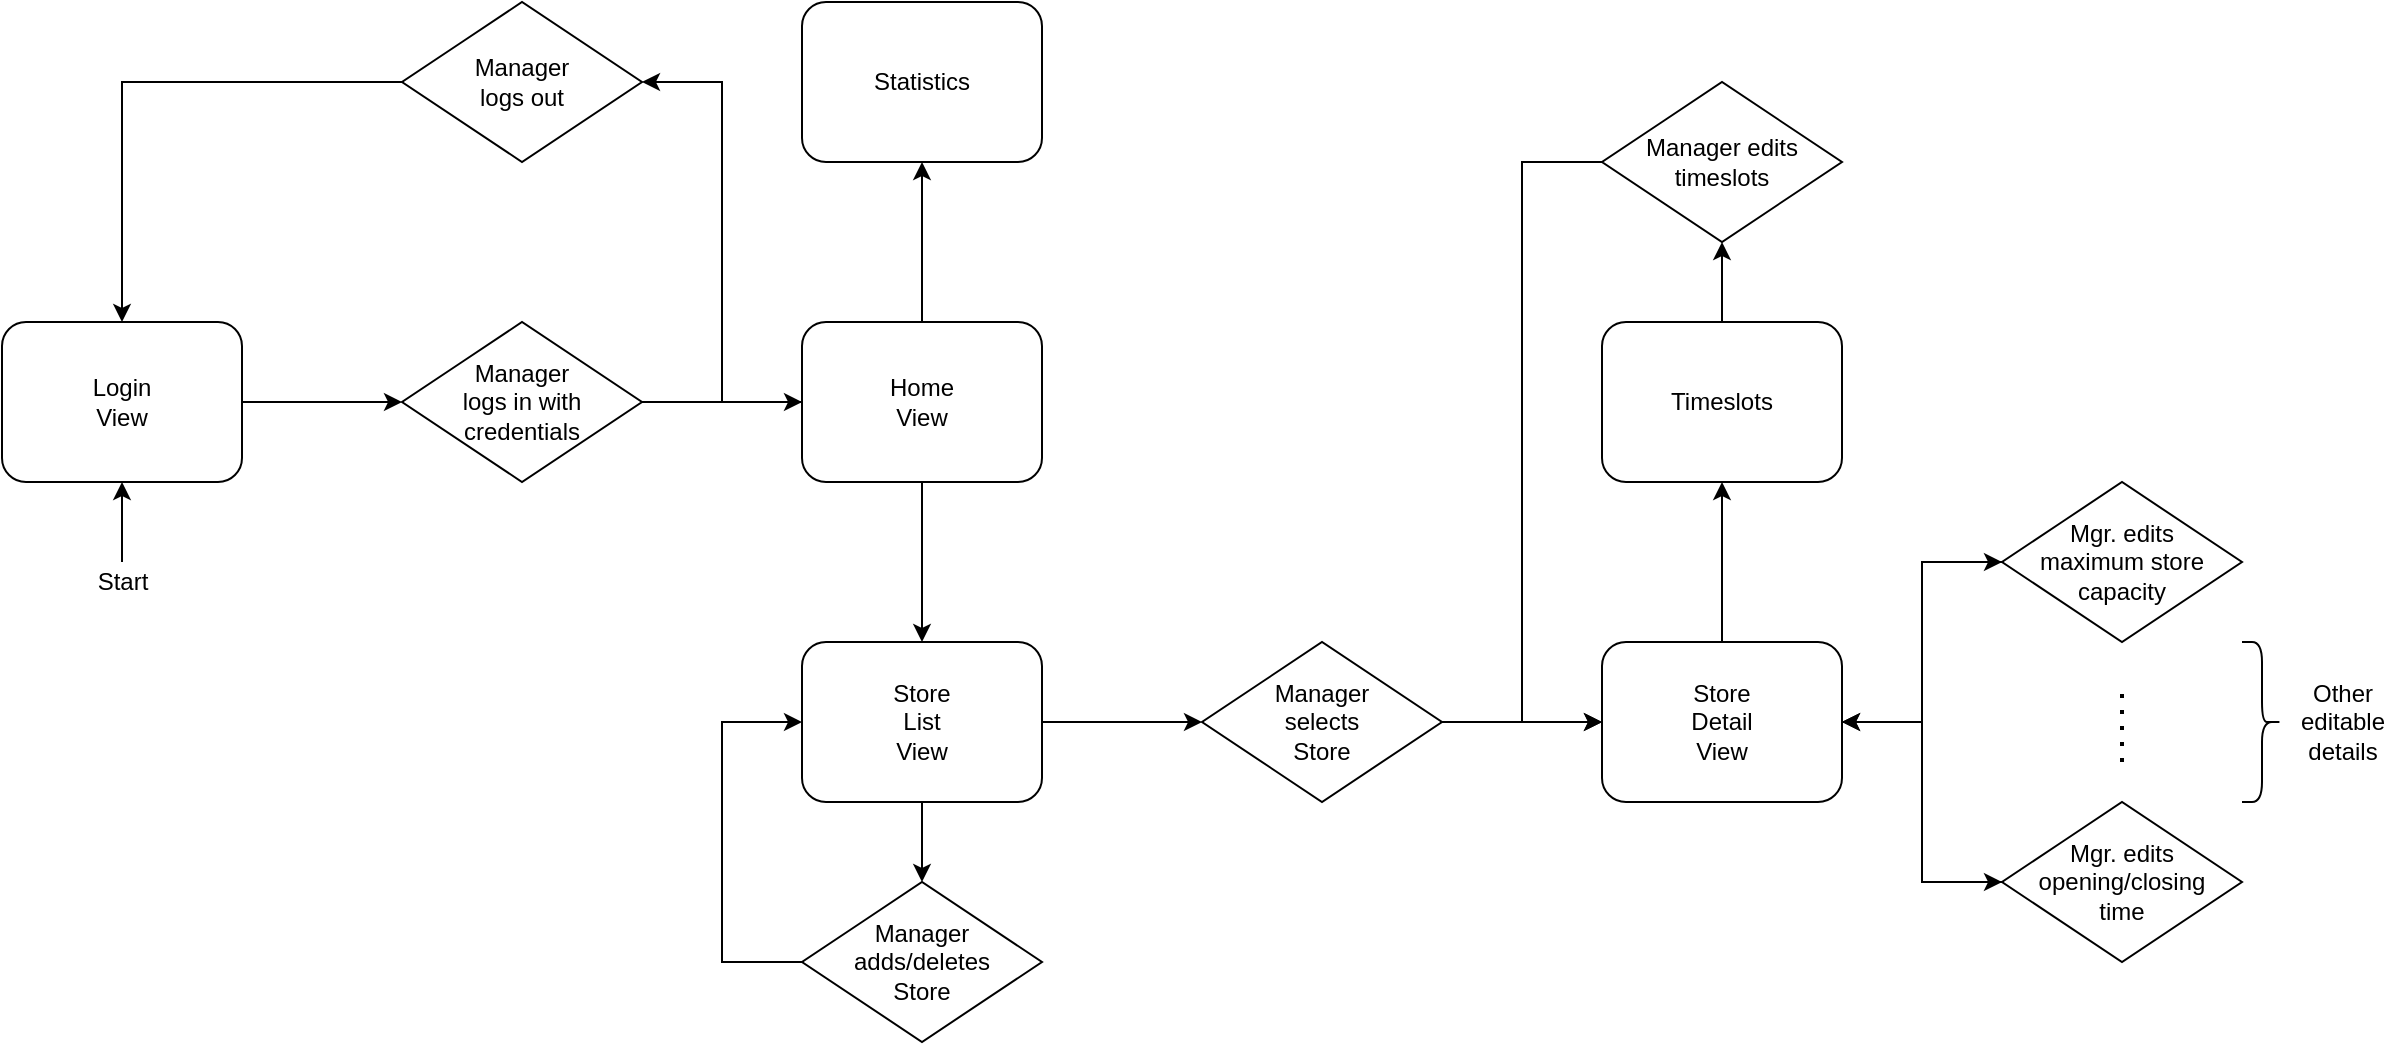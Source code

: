 <mxfile version="13.10.0" type="embed">
    <diagram id="IpK1Z5qdyYahEFoORbv7" name="Page-1">
        <mxGraphModel dx="806" dy="829" grid="1" gridSize="10" guides="1" tooltips="1" connect="1" arrows="1" fold="1" page="1" pageScale="1" pageWidth="1100" pageHeight="850" math="0" shadow="0">
            <root>
                <mxCell id="0"/>
                <mxCell id="1" parent="0"/>
                <mxCell id="4" value="" style="edgeStyle=orthogonalEdgeStyle;rounded=0;orthogonalLoop=1;jettySize=auto;html=1;" parent="1" source="2" target="3" edge="1">
                    <mxGeometry relative="1" as="geometry"/>
                </mxCell>
                <mxCell id="2" value="Login&lt;br&gt;View" style="rounded=1;whiteSpace=wrap;html=1;" parent="1" vertex="1">
                    <mxGeometry x="40" y="240" width="120" height="80" as="geometry"/>
                </mxCell>
                <mxCell id="6" style="edgeStyle=orthogonalEdgeStyle;rounded=0;orthogonalLoop=1;jettySize=auto;html=1;exitX=1;exitY=0.5;exitDx=0;exitDy=0;" parent="1" source="3" target="5" edge="1">
                    <mxGeometry relative="1" as="geometry"/>
                </mxCell>
                <mxCell id="3" value="Manager&lt;br&gt;logs&amp;nbsp;in with&lt;br&gt;credentials" style="rhombus;whiteSpace=wrap;html=1;rounded=1;arcSize=0;" parent="1" vertex="1">
                    <mxGeometry x="240" y="240" width="120" height="80" as="geometry"/>
                </mxCell>
                <mxCell id="8" value="" style="edgeStyle=orthogonalEdgeStyle;rounded=0;orthogonalLoop=1;jettySize=auto;html=1;" parent="1" source="5" target="7" edge="1">
                    <mxGeometry relative="1" as="geometry"/>
                </mxCell>
                <mxCell id="10" value="" style="edgeStyle=orthogonalEdgeStyle;rounded=0;orthogonalLoop=1;jettySize=auto;html=1;" parent="1" source="5" target="9" edge="1">
                    <mxGeometry relative="1" as="geometry"/>
                </mxCell>
                <mxCell id="38" style="edgeStyle=orthogonalEdgeStyle;rounded=0;orthogonalLoop=1;jettySize=auto;html=1;exitX=0;exitY=0.5;exitDx=0;exitDy=0;entryX=1;entryY=0.5;entryDx=0;entryDy=0;" edge="1" parent="1" source="5" target="39">
                    <mxGeometry relative="1" as="geometry">
                        <mxPoint x="380" y="200" as="targetPoint"/>
                    </mxGeometry>
                </mxCell>
                <mxCell id="5" value="Home&lt;br&gt;View" style="rounded=1;whiteSpace=wrap;html=1;" parent="1" vertex="1">
                    <mxGeometry x="440" y="240" width="120" height="80" as="geometry"/>
                </mxCell>
                <mxCell id="7" value="Statistics" style="whiteSpace=wrap;html=1;rounded=1;" parent="1" vertex="1">
                    <mxGeometry x="440" y="80" width="120" height="80" as="geometry"/>
                </mxCell>
                <mxCell id="12" value="" style="edgeStyle=orthogonalEdgeStyle;rounded=0;orthogonalLoop=1;jettySize=auto;html=1;" parent="1" source="9" target="11" edge="1">
                    <mxGeometry relative="1" as="geometry"/>
                </mxCell>
                <mxCell id="25" style="edgeStyle=orthogonalEdgeStyle;rounded=0;orthogonalLoop=1;jettySize=auto;html=1;exitX=0.5;exitY=1;exitDx=0;exitDy=0;" parent="1" source="9" target="24" edge="1">
                    <mxGeometry relative="1" as="geometry"/>
                </mxCell>
                <mxCell id="9" value="Store&lt;br&gt;List&lt;br&gt;View" style="whiteSpace=wrap;html=1;rounded=1;" parent="1" vertex="1">
                    <mxGeometry x="440" y="400" width="120" height="80" as="geometry"/>
                </mxCell>
                <mxCell id="14" style="edgeStyle=orthogonalEdgeStyle;rounded=0;orthogonalLoop=1;jettySize=auto;html=1;exitX=1;exitY=0.5;exitDx=0;exitDy=0;" parent="1" source="11" target="13" edge="1">
                    <mxGeometry relative="1" as="geometry"/>
                </mxCell>
                <mxCell id="11" value="Manager&lt;br&gt;selects&lt;br&gt;Store" style="rhombus;whiteSpace=wrap;html=1;rounded=1;arcSize=0;" parent="1" vertex="1">
                    <mxGeometry x="640" y="400" width="120" height="80" as="geometry"/>
                </mxCell>
                <mxCell id="18" style="edgeStyle=orthogonalEdgeStyle;rounded=0;orthogonalLoop=1;jettySize=auto;html=1;exitX=0.5;exitY=0;exitDx=0;exitDy=0;" parent="1" source="13" target="17" edge="1">
                    <mxGeometry relative="1" as="geometry"/>
                </mxCell>
                <mxCell id="33" style="edgeStyle=orthogonalEdgeStyle;rounded=0;orthogonalLoop=1;jettySize=auto;html=1;exitX=1;exitY=0.5;exitDx=0;exitDy=0;entryX=0;entryY=0.5;entryDx=0;entryDy=0;" parent="1" source="13" target="21" edge="1">
                    <mxGeometry relative="1" as="geometry"/>
                </mxCell>
                <mxCell id="34" style="edgeStyle=orthogonalEdgeStyle;rounded=0;orthogonalLoop=1;jettySize=auto;html=1;exitX=1;exitY=0.5;exitDx=0;exitDy=0;entryX=0;entryY=0.5;entryDx=0;entryDy=0;" parent="1" source="13" target="29" edge="1">
                    <mxGeometry relative="1" as="geometry"/>
                </mxCell>
                <mxCell id="13" value="Store&lt;br&gt;Detail&lt;br&gt;View" style="whiteSpace=wrap;html=1;rounded=1;" parent="1" vertex="1">
                    <mxGeometry x="840" y="400" width="120" height="80" as="geometry"/>
                </mxCell>
                <mxCell id="20" style="edgeStyle=orthogonalEdgeStyle;rounded=0;orthogonalLoop=1;jettySize=auto;html=1;exitX=0;exitY=0.5;exitDx=0;exitDy=0;" parent="1" source="15" target="13" edge="1">
                    <mxGeometry relative="1" as="geometry">
                        <Array as="points">
                            <mxPoint x="800" y="160"/>
                            <mxPoint x="800" y="440"/>
                        </Array>
                    </mxGeometry>
                </mxCell>
                <mxCell id="15" value="Manager edits&lt;br&gt;timeslots" style="rhombus;whiteSpace=wrap;html=1;rounded=1;arcSize=0;" parent="1" vertex="1">
                    <mxGeometry x="840" y="120" width="120" height="80" as="geometry"/>
                </mxCell>
                <mxCell id="19" style="edgeStyle=orthogonalEdgeStyle;rounded=0;orthogonalLoop=1;jettySize=auto;html=1;exitX=0.5;exitY=0;exitDx=0;exitDy=0;" parent="1" source="17" target="15" edge="1">
                    <mxGeometry relative="1" as="geometry"/>
                </mxCell>
                <mxCell id="17" value="Timeslots" style="whiteSpace=wrap;html=1;rounded=1;" parent="1" vertex="1">
                    <mxGeometry x="840" y="240" width="120" height="80" as="geometry"/>
                </mxCell>
                <mxCell id="36" style="edgeStyle=orthogonalEdgeStyle;rounded=0;orthogonalLoop=1;jettySize=auto;html=1;exitX=0;exitY=0.5;exitDx=0;exitDy=0;" parent="1" source="21" target="13" edge="1">
                    <mxGeometry relative="1" as="geometry"/>
                </mxCell>
                <mxCell id="21" value="Mgr. edits&lt;br&gt;maximum store&lt;br&gt;capacity" style="rhombus;whiteSpace=wrap;html=1;rounded=1;arcSize=0;" parent="1" vertex="1">
                    <mxGeometry x="1040" y="320" width="120" height="80" as="geometry"/>
                </mxCell>
                <mxCell id="28" style="edgeStyle=orthogonalEdgeStyle;rounded=0;orthogonalLoop=1;jettySize=auto;html=1;exitX=0;exitY=0.5;exitDx=0;exitDy=0;" parent="1" source="24" target="9" edge="1">
                    <mxGeometry relative="1" as="geometry">
                        <Array as="points">
                            <mxPoint x="400" y="560"/>
                            <mxPoint x="400" y="440"/>
                        </Array>
                    </mxGeometry>
                </mxCell>
                <mxCell id="24" value="Manager&lt;br&gt;adds/deletes&lt;br&gt;Store" style="rhombus;whiteSpace=wrap;html=1;rounded=1;arcSize=0;" parent="1" vertex="1">
                    <mxGeometry x="440" y="520" width="120" height="80" as="geometry"/>
                </mxCell>
                <mxCell id="35" style="edgeStyle=orthogonalEdgeStyle;rounded=0;orthogonalLoop=1;jettySize=auto;html=1;exitX=0;exitY=0.5;exitDx=0;exitDy=0;entryX=1;entryY=0.5;entryDx=0;entryDy=0;" parent="1" source="29" target="13" edge="1">
                    <mxGeometry relative="1" as="geometry"/>
                </mxCell>
                <mxCell id="29" value="Mgr. edits&lt;br&gt;opening/closing&lt;br&gt;time" style="rhombus;whiteSpace=wrap;html=1;rounded=1;arcSize=0;" parent="1" vertex="1">
                    <mxGeometry x="1040" y="480" width="120" height="80" as="geometry"/>
                </mxCell>
                <mxCell id="30" value="" style="shape=curlyBracket;whiteSpace=wrap;html=1;rounded=1;rotation=-180;" parent="1" vertex="1">
                    <mxGeometry x="1160" y="400" width="20" height="80" as="geometry"/>
                </mxCell>
                <mxCell id="31" value="" style="endArrow=none;dashed=1;html=1;dashPattern=1 3;strokeWidth=2;" parent="1" edge="1">
                    <mxGeometry width="50" height="50" relative="1" as="geometry">
                        <mxPoint x="1100" y="460" as="sourcePoint"/>
                        <mxPoint x="1100" y="420" as="targetPoint"/>
                    </mxGeometry>
                </mxCell>
                <mxCell id="32" value="Other&lt;br&gt;editable&lt;br&gt;details" style="text;html=1;align=center;verticalAlign=middle;resizable=0;points=[];autosize=1;" parent="1" vertex="1">
                    <mxGeometry x="1180" y="415" width="60" height="50" as="geometry"/>
                </mxCell>
                <mxCell id="40" style="edgeStyle=orthogonalEdgeStyle;rounded=0;orthogonalLoop=1;jettySize=auto;html=1;exitX=0;exitY=0.5;exitDx=0;exitDy=0;" edge="1" parent="1" source="39" target="2">
                    <mxGeometry relative="1" as="geometry"/>
                </mxCell>
                <mxCell id="39" value="Manager&lt;br&gt;logs out" style="rhombus;whiteSpace=wrap;html=1;rounded=1;arcSize=0;" vertex="1" parent="1">
                    <mxGeometry x="240" y="80" width="120" height="80" as="geometry"/>
                </mxCell>
                <mxCell id="41" value="" style="endArrow=classic;html=1;entryX=0.5;entryY=1;entryDx=0;entryDy=0;" edge="1" parent="1" target="2">
                    <mxGeometry width="50" height="50" relative="1" as="geometry">
                        <mxPoint x="100" y="360" as="sourcePoint"/>
                        <mxPoint x="120" y="380" as="targetPoint"/>
                    </mxGeometry>
                </mxCell>
                <mxCell id="42" value="Start" style="text;html=1;align=center;verticalAlign=middle;resizable=0;points=[];autosize=1;" vertex="1" parent="1">
                    <mxGeometry x="80" y="360" width="40" height="20" as="geometry"/>
                </mxCell>
            </root>
        </mxGraphModel>
    </diagram>
</mxfile>
